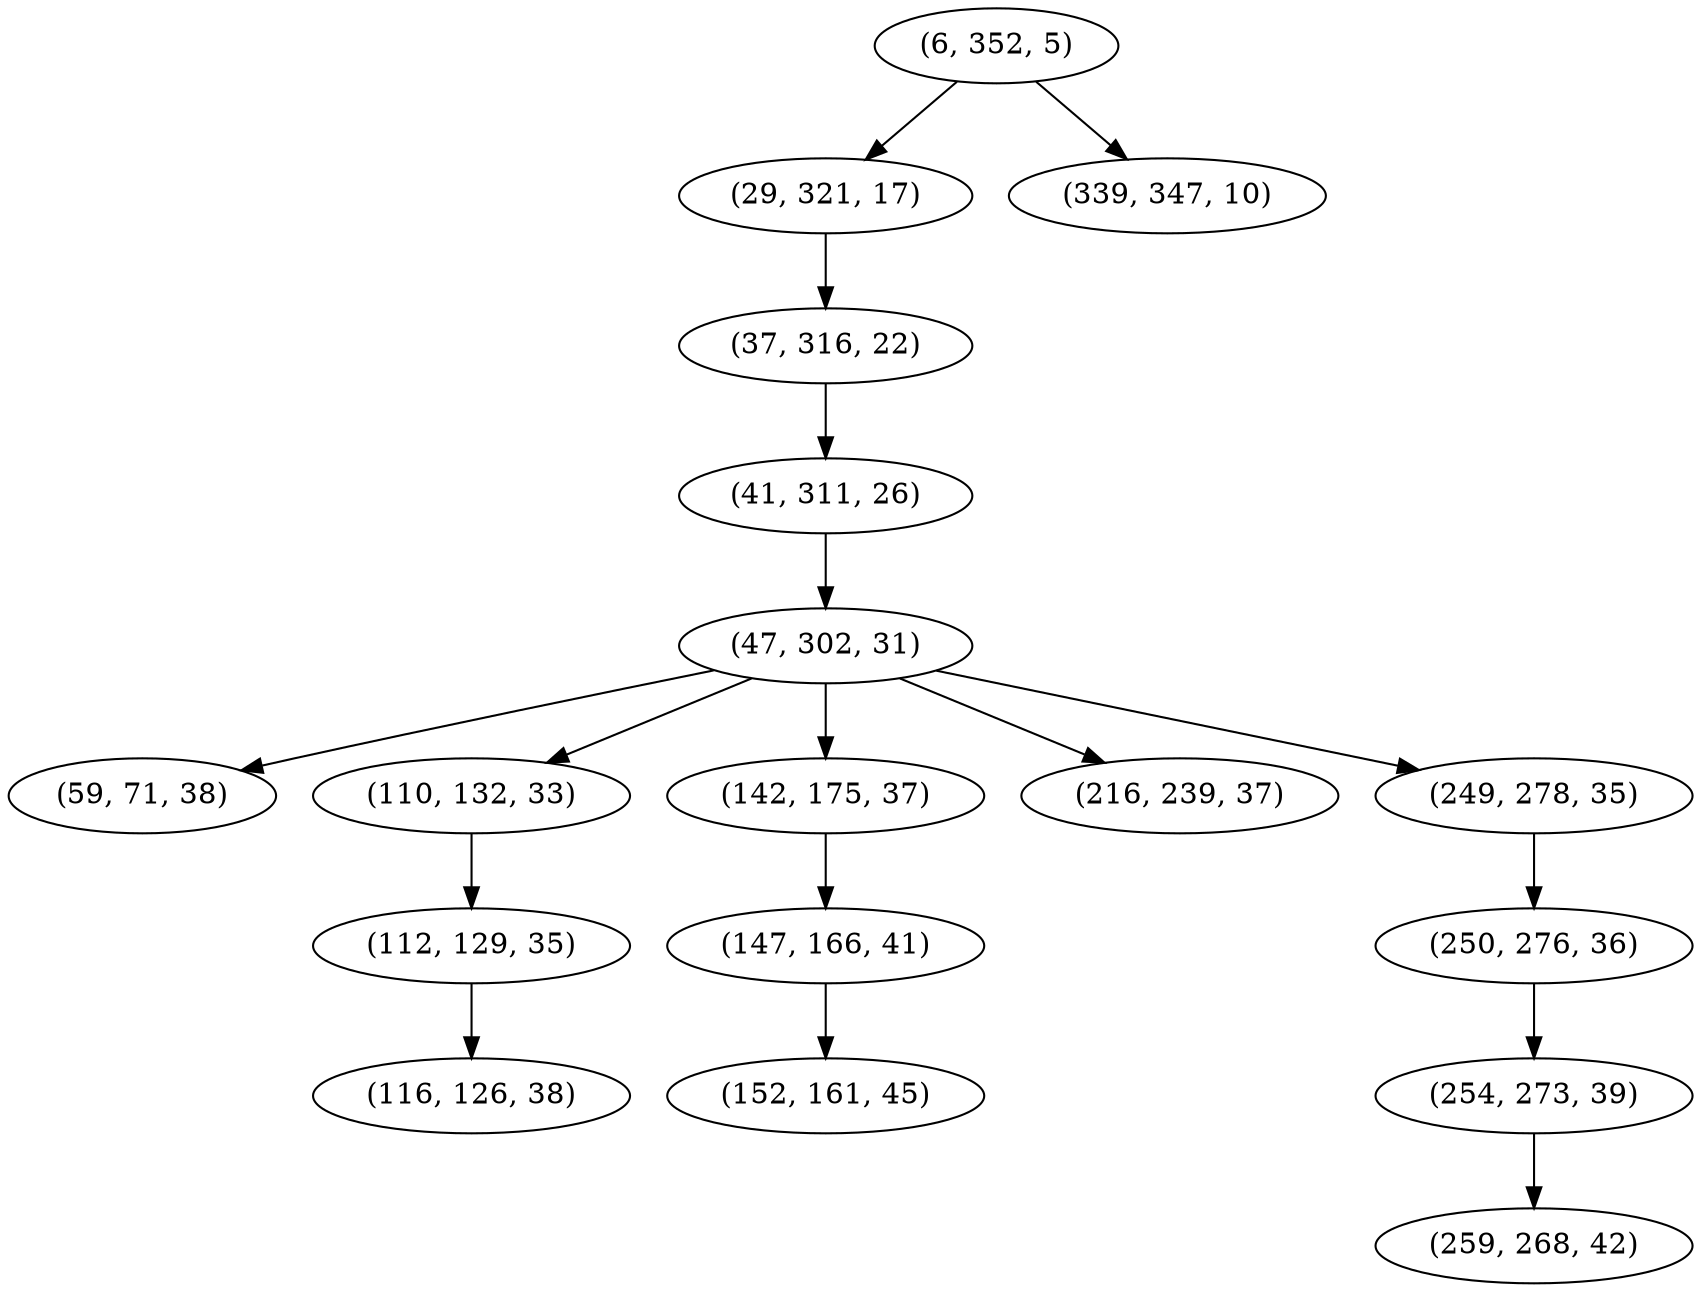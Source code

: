 digraph tree {
    "(6, 352, 5)";
    "(29, 321, 17)";
    "(37, 316, 22)";
    "(41, 311, 26)";
    "(47, 302, 31)";
    "(59, 71, 38)";
    "(110, 132, 33)";
    "(112, 129, 35)";
    "(116, 126, 38)";
    "(142, 175, 37)";
    "(147, 166, 41)";
    "(152, 161, 45)";
    "(216, 239, 37)";
    "(249, 278, 35)";
    "(250, 276, 36)";
    "(254, 273, 39)";
    "(259, 268, 42)";
    "(339, 347, 10)";
    "(6, 352, 5)" -> "(29, 321, 17)";
    "(6, 352, 5)" -> "(339, 347, 10)";
    "(29, 321, 17)" -> "(37, 316, 22)";
    "(37, 316, 22)" -> "(41, 311, 26)";
    "(41, 311, 26)" -> "(47, 302, 31)";
    "(47, 302, 31)" -> "(59, 71, 38)";
    "(47, 302, 31)" -> "(110, 132, 33)";
    "(47, 302, 31)" -> "(142, 175, 37)";
    "(47, 302, 31)" -> "(216, 239, 37)";
    "(47, 302, 31)" -> "(249, 278, 35)";
    "(110, 132, 33)" -> "(112, 129, 35)";
    "(112, 129, 35)" -> "(116, 126, 38)";
    "(142, 175, 37)" -> "(147, 166, 41)";
    "(147, 166, 41)" -> "(152, 161, 45)";
    "(249, 278, 35)" -> "(250, 276, 36)";
    "(250, 276, 36)" -> "(254, 273, 39)";
    "(254, 273, 39)" -> "(259, 268, 42)";
}
